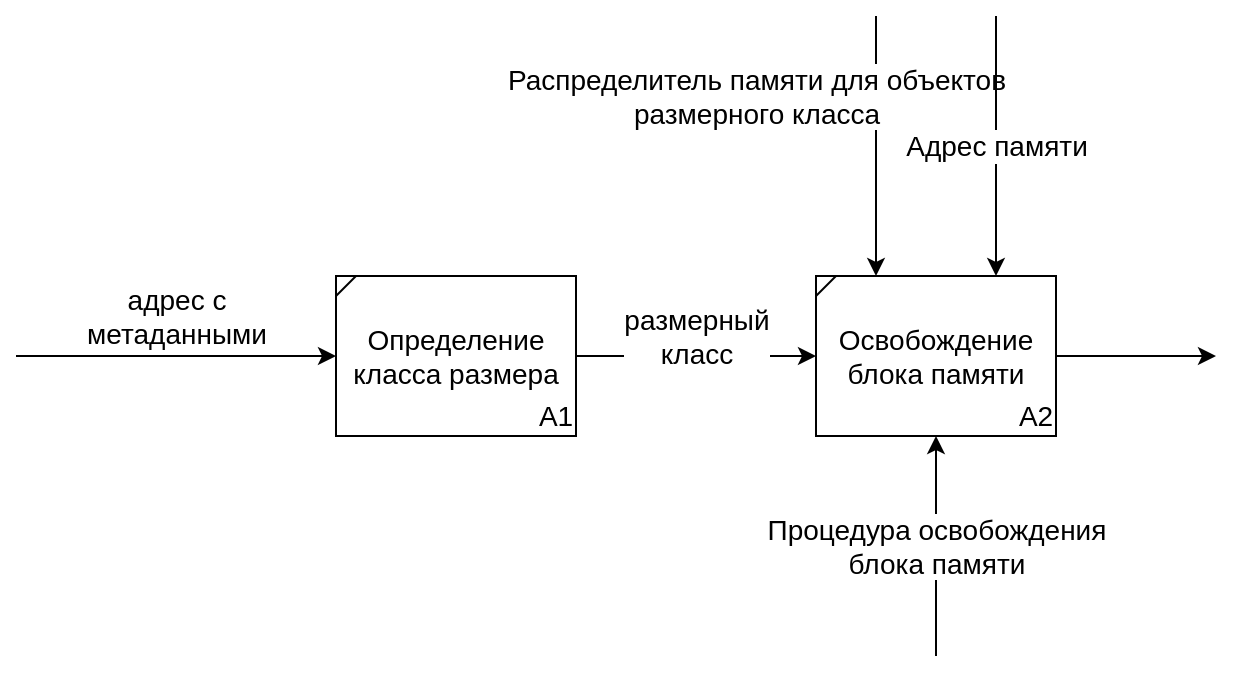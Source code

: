 <mxfile version="14.7.6" type="device"><diagram id="B7sn9AZt2B-pQpjvialM" name="Page-1"><mxGraphModel dx="2272" dy="780" grid="1" gridSize="10" guides="1" tooltips="1" connect="1" arrows="1" fold="1" page="1" pageScale="1" pageWidth="850" pageHeight="1100" math="0" shadow="0"><root><mxCell id="0"/><mxCell id="1" parent="0"/><mxCell id="IYvEq-5lBpND1rlpQ_a_-20" value="&lt;div&gt;размерный&lt;/div&gt;&lt;div&gt;класс&lt;/div&gt;" style="edgeStyle=orthogonalEdgeStyle;rounded=0;orthogonalLoop=1;jettySize=auto;html=1;fontSize=14;align=center;entryX=0;entryY=0.5;entryDx=0;entryDy=0;" parent="1" source="IYvEq-5lBpND1rlpQ_a_-1" target="IYvEq-5lBpND1rlpQ_a_-32" edge="1"><mxGeometry y="10" relative="1" as="geometry"><mxPoint x="-40" y="260" as="targetPoint"/><mxPoint as="offset"/></mxGeometry></mxCell><mxCell id="IYvEq-5lBpND1rlpQ_a_-1" value="&lt;font style=&quot;font-size: 14px&quot;&gt;Определение класса размера&lt;/font&gt;" style="rounded=0;whiteSpace=wrap;html=1;" parent="1" vertex="1"><mxGeometry x="-280" y="220" width="120" height="80" as="geometry"/></mxCell><mxCell id="IYvEq-5lBpND1rlpQ_a_-3" value="" style="endArrow=none;html=1;" parent="1" edge="1"><mxGeometry width="50" height="50" relative="1" as="geometry"><mxPoint x="-280" y="230" as="sourcePoint"/><mxPoint x="-270" y="220" as="targetPoint"/></mxGeometry></mxCell><mxCell id="IYvEq-5lBpND1rlpQ_a_-5" value="&lt;div&gt;адрес с&lt;/div&gt;&lt;div&gt;метаданными&lt;br&gt;&lt;/div&gt;" style="endArrow=classic;html=1;entryX=0;entryY=0.5;entryDx=0;entryDy=0;fontSize=14;align=center;verticalAlign=middle;" parent="1" target="IYvEq-5lBpND1rlpQ_a_-1" edge="1"><mxGeometry y="20" width="50" height="50" relative="1" as="geometry"><mxPoint x="-440" y="260" as="sourcePoint"/><mxPoint x="-340" y="250" as="targetPoint"/><mxPoint as="offset"/></mxGeometry></mxCell><mxCell id="IYvEq-5lBpND1rlpQ_a_-9" value="А1" style="text;html=1;strokeColor=none;fillColor=none;align=center;verticalAlign=middle;whiteSpace=wrap;rounded=0;fontSize=14;" parent="1" vertex="1"><mxGeometry x="-190" y="280" width="40" height="20" as="geometry"/></mxCell><mxCell id="IYvEq-5lBpND1rlpQ_a_-50" style="edgeStyle=orthogonalEdgeStyle;rounded=0;orthogonalLoop=1;jettySize=auto;html=1;fontSize=14;align=center;" parent="1" source="IYvEq-5lBpND1rlpQ_a_-32" edge="1"><mxGeometry relative="1" as="geometry"><mxPoint x="160" y="260" as="targetPoint"/></mxGeometry></mxCell><mxCell id="IYvEq-5lBpND1rlpQ_a_-32" value="Освобождение блока памяти" style="rounded=0;whiteSpace=wrap;html=1;fontSize=14;" parent="1" vertex="1"><mxGeometry x="-40" y="220" width="120" height="80" as="geometry"/></mxCell><mxCell id="IYvEq-5lBpND1rlpQ_a_-34" value="А2" style="text;html=1;strokeColor=none;fillColor=none;align=center;verticalAlign=middle;whiteSpace=wrap;rounded=0;fontSize=14;" parent="1" vertex="1"><mxGeometry x="50" y="280" width="40" height="20" as="geometry"/></mxCell><mxCell id="IYvEq-5lBpND1rlpQ_a_-4" value="" style="endArrow=none;html=1;" parent="1" edge="1"><mxGeometry width="50" height="50" relative="1" as="geometry"><mxPoint x="-40" y="230" as="sourcePoint"/><mxPoint x="-30" y="220" as="targetPoint"/></mxGeometry></mxCell><mxCell id="IYvEq-5lBpND1rlpQ_a_-38" value="&lt;div&gt;Распределитель памяти для объектов&lt;/div&gt;&lt;div&gt;размерного класса&lt;/div&gt;" style="endArrow=classic;html=1;fontSize=14;align=center;entryX=0.25;entryY=0;entryDx=0;entryDy=0;" parent="1" target="IYvEq-5lBpND1rlpQ_a_-32" edge="1"><mxGeometry x="-0.385" y="-60" width="50" height="50" relative="1" as="geometry"><mxPoint x="-10" y="90" as="sourcePoint"/><mxPoint x="20" y="90" as="targetPoint"/><mxPoint as="offset"/></mxGeometry></mxCell><mxCell id="IYvEq-5lBpND1rlpQ_a_-40" value="&lt;div&gt;Процедура освобождения&lt;/div&gt;&lt;div&gt;блока памяти&lt;/div&gt;" style="endArrow=classic;html=1;fontSize=14;align=center;entryX=0.5;entryY=1;entryDx=0;entryDy=0;" parent="1" target="IYvEq-5lBpND1rlpQ_a_-32" edge="1"><mxGeometry width="50" height="50" relative="1" as="geometry"><mxPoint x="20" y="410" as="sourcePoint"/><mxPoint x="60" y="330" as="targetPoint"/></mxGeometry></mxCell><mxCell id="IYvEq-5lBpND1rlpQ_a_-49" value="Адрес памяти" style="endArrow=classic;html=1;fontSize=14;align=center;entryX=0.75;entryY=0;entryDx=0;entryDy=0;" parent="1" target="IYvEq-5lBpND1rlpQ_a_-32" edge="1"><mxGeometry width="50" height="50" relative="1" as="geometry"><mxPoint x="50" y="90" as="sourcePoint"/><mxPoint x="130" y="140" as="targetPoint"/></mxGeometry></mxCell></root></mxGraphModel></diagram></mxfile>